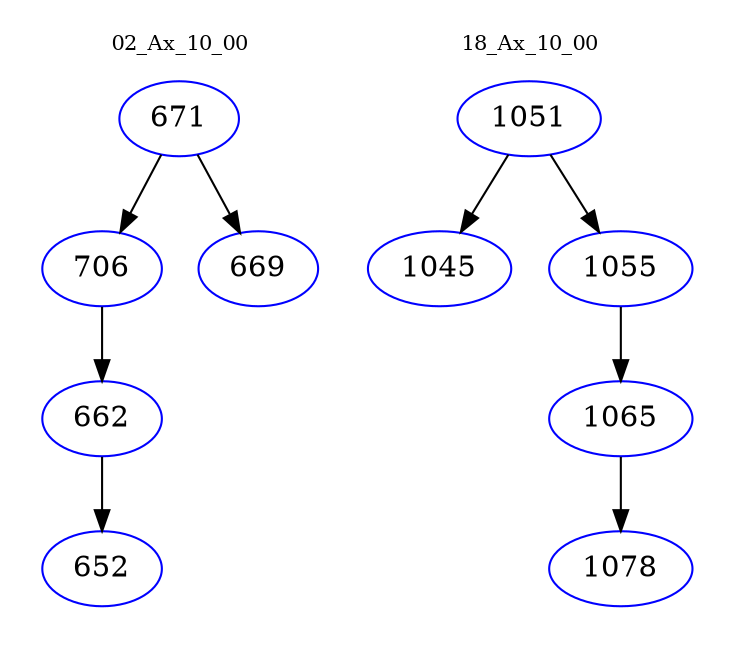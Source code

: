 digraph{
subgraph cluster_0 {
color = white
label = "02_Ax_10_00";
fontsize=10;
T0_671 [label="671", color="blue"]
T0_671 -> T0_706 [color="black"]
T0_706 [label="706", color="blue"]
T0_706 -> T0_662 [color="black"]
T0_662 [label="662", color="blue"]
T0_662 -> T0_652 [color="black"]
T0_652 [label="652", color="blue"]
T0_671 -> T0_669 [color="black"]
T0_669 [label="669", color="blue"]
}
subgraph cluster_1 {
color = white
label = "18_Ax_10_00";
fontsize=10;
T1_1051 [label="1051", color="blue"]
T1_1051 -> T1_1045 [color="black"]
T1_1045 [label="1045", color="blue"]
T1_1051 -> T1_1055 [color="black"]
T1_1055 [label="1055", color="blue"]
T1_1055 -> T1_1065 [color="black"]
T1_1065 [label="1065", color="blue"]
T1_1065 -> T1_1078 [color="black"]
T1_1078 [label="1078", color="blue"]
}
}
